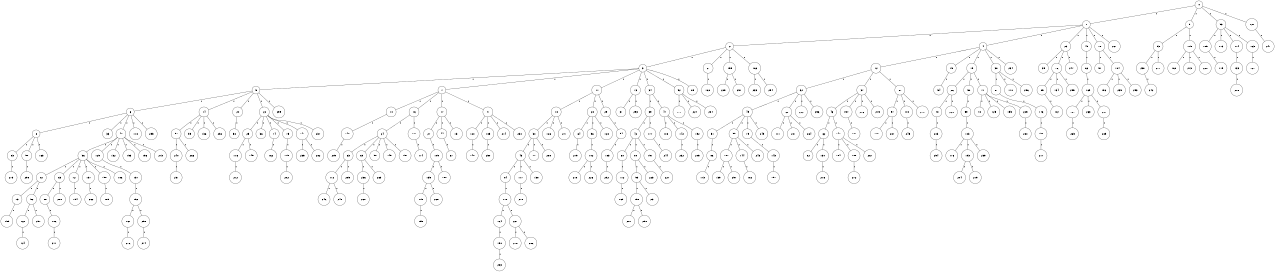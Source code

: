 graph G {
size="8.5,11;"
ratio = "expand;"
fixedsize="true;"
overlap="scale;"
node[shape=circle,width=.12,hight=.12,fontsize=12]
edge[fontsize=12]

0[label=" 0" color=black, pos="2.3075728,2.178224!"];
1[label=" 1" color=black, pos="0.88192516,1.50808!"];
2[label=" 2" color=black, pos="1.8727154,2.8249508!"];
3[label=" 3" color=black, pos="1.7396938,2.098081!"];
4[label=" 4" color=black, pos="0.32084422,2.2445198!"];
5[label=" 5" color=black, pos="1.8078118,0.075872092!"];
6[label=" 6" color=black, pos="0.37207978,1.4741977!"];
7[label=" 7" color=black, pos="1.9773765,1.0031174!"];
8[label=" 8" color=black, pos="2.7507374,0.6481134!"];
9[label=" 9" color=black, pos="0.76917606,1.4888357!"];
10[label=" 10" color=black, pos="0.22625071,1.2235295!"];
11[label=" 11" color=black, pos="0.89124606,2.9321258!"];
12[label=" 12" color=black, pos="0.058274971,1.9211998!"];
13[label=" 13" color=black, pos="1.8128093,1.6941675!"];
14[label=" 14" color=black, pos="1.9155772,0.32583691!"];
15[label=" 15" color=black, pos="2.1098298,2.1779031!"];
16[label=" 16" color=black, pos="2.5102957,1.4932296!"];
17[label=" 17" color=black, pos="1.9822099,1.9213632!"];
18[label=" 18" color=black, pos="1.2958518,2.1744052!"];
19[label=" 19" color=black, pos="0.46650326,2.3991882!"];
20[label=" 20" color=black, pos="1.2831766,2.390865!"];
21[label=" 21" color=black, pos="1.3174599,1.280875!"];
22[label=" 22" color=black, pos="0.25339779,2.1259909!"];
23[label=" 23" color=black, pos="1.9356662,1.2237947!"];
24[label=" 24" color=black, pos="1.1299105,1.7254337!"];
25[label=" 25" color=black, pos="2.6990896,2.320581!"];
26[label=" 26" color=black, pos="2.7916896,2.1820393!"];
27[label=" 27" color=black, pos="1.6015171,2.7829711!"];
28[label=" 28" color=black, pos="0.9016155,1.9806797!"];
29[label=" 29" color=black, pos="0.25886859,0.45211257!"];
30[label=" 30" color=black, pos="1.8682666,0.87549393!"];
31[label=" 31" color=black, pos="0.88199742,1.2498947!"];
32[label=" 32" color=black, pos="1.8163129,2.1240283!"];
33[label=" 33" color=black, pos="1.6221252,2.5103439!"];
34[label=" 34" color=black, pos="2.9395955,1.6720076!"];
35[label=" 35" color=black, pos="0.27361072,2.4258064!"];
36[label=" 36" color=black, pos="1.6288148,1.3943016!"];
37[label=" 37" color=black, pos="2.6680407,2.3999498!"];
38[label=" 38" color=black, pos="2.4245177,1.34024!"];
39[label=" 39" color=black, pos="2.3747323,2.318423!"];
40[label=" 40" color=black, pos="1.565463,0.70644761!"];
41[label=" 41" color=black, pos="0.88706051,0.60140297!"];
42[label=" 42" color=black, pos="1.9091747,2.3677686!"];
43[label=" 43" color=black, pos="1.7283894,2.3580117!"];
44[label=" 44" color=black, pos="1.200061,1.2448876!"];
45[label=" 45" color=black, pos="0.59872751,0.40440902!"];
46[label=" 46" color=black, pos="1.9202811,0.32976026!"];
47[label=" 47" color=black, pos="0.33478377,2.4860585!"];
48[label=" 48" color=black, pos="0.090634456,1.087835!"];
49[label=" 49" color=black, pos="2.4092976,0.80435094!"];
50[label=" 50" color=black, pos="0.96264853,2.5012577!"];
51[label=" 51" color=black, pos="0.96569446,2.048242!"];
52[label=" 52" color=black, pos="0.6115827,1.0338572!"];
53[label=" 53" color=black, pos="2.937967,0.23355539!"];
54[label=" 54" color=black, pos="2.1829153,2.1532614!"];
55[label=" 55" color=black, pos="2.2114989,2.4179458!"];
56[label=" 56" color=black, pos="2.831826,0.2798283!"];
57[label=" 57" color=black, pos="2.1950187,0.55959595!"];
58[label=" 58" color=black, pos="1.2562987,1.8487051!"];
59[label=" 59" color=black, pos="1.9201231,2.3877487!"];
60[label=" 60" color=black, pos="1.1900768,0.74201601!"];
61[label=" 61" color=black, pos="2.8598721,2.9862918!"];
62[label=" 62" color=black, pos="0.53888704,0.56048646!"];
63[label=" 63" color=black, pos="0.7788731,2.0525192!"];
64[label=" 64" color=black, pos="2.4842131,2.8518228!"];
65[label=" 65" color=black, pos="1.4165268,0.83689907!"];
66[label=" 66" color=black, pos="2.4722724,1.8948187!"];
67[label=" 67" color=black, pos="2.5825514,0.92410131!"];
68[label=" 68" color=black, pos="2.7041733,1.900672!"];
69[label=" 69" color=black, pos="1.6416887,2.6068328!"];
70[label=" 70" color=black, pos="2.026517,2.9309617!"];
71[label=" 71" color=black, pos="0.14575152,0.4160892!"];
72[label=" 72" color=black, pos="0.31582847,1.3091964!"];
73[label=" 73" color=black, pos="0.67933066,1.4051808!"];
74[label=" 74" color=black, pos="1.8316997,1.5439986!"];
75[label=" 75" color=black, pos="1.5825669,1.1868793!"];
76[label=" 76" color=black, pos="0.13421722,0.85078555!"];
77[label=" 77" color=black, pos="0.97451508,2.9564817!"];
78[label=" 78" color=black, pos="0.62493754,2.8064222!"];
79[label=" 79" color=black, pos="0.87092429,2.4006537!"];
80[label=" 80" color=black, pos="0.49042331,0.91910801!"];
81[label=" 81" color=black, pos="0.8559456,0.32135705!"];
82[label=" 82" color=black, pos="1.6242883,2.1018964!"];
83[label=" 83" color=black, pos="1.3334555,2.4935954!"];
84[label=" 84" color=black, pos="0.37632704,0.24357868!"];
85[label=" 85" color=black, pos="2.8019992,0.35187419!"];
86[label=" 86" color=black, pos="0.087503725,2.1976258!"];
87[label=" 87" color=black, pos="0.3808077,0.14518077!"];
88[label=" 88" color=black, pos="1.3081296,2.040985!"];
89[label=" 89" color=black, pos="0.38857758,1.8517205!"];
90[label=" 90" color=black, pos="1.2276977,0.21972109!"];
91[label=" 91" color=black, pos="1.2423927,1.0288259!"];
92[label=" 92" color=black, pos="2.0576974,0.96956187!"];
93[label=" 93" color=black, pos="0.47246498,1.2866334!"];
94[label=" 94" color=black, pos="2.4797324,0.51839671!"];
95[label=" 95" color=black, pos="1.0825388,2.7317711!"];
96[label=" 96" color=black, pos="0.72786627,1.5547437!"];
97[label=" 97" color=black, pos="2.1350981,0.12930974!"];
98[label=" 98" color=black, pos="0.3600812,2.923949!"];
99[label=" 99" color=black, pos="2.0623473,1.2211937!"];
100[label=" 100" color=black, pos="1.2251795,0.97974138!"];
101[label=" 101" color=black, pos="1.5121916,1.2576132!"];
102[label=" 102" color=black, pos="1.7506341,0.8524641!"];
103[label=" 103" color=black, pos="2.4395874,0.22384141!"];
104[label=" 104" color=black, pos="2.3569913,1.2838976!"];
105[label=" 105" color=black, pos="1.1850493,0.85488523!"];
106[label=" 106" color=black, pos="0.76223812,0.14760443!"];
107[label=" 107" color=black, pos="2.7316091,2.9446302!"];
108[label=" 108" color=black, pos="1.5595536,0.6544332!"];
109[label=" 109" color=black, pos="0.19074637,0.063669224!"];
110[label=" 110" color=black, pos="2.6880564,0.77455346!"];
111[label=" 111" color=black, pos="2.5003685,2.2950975!"];
112[label=" 112" color=black, pos="1.77698,1.3494493!"];
113[label=" 113" color=black, pos="0.99220232,1.5071598!"];
114[label=" 114" color=black, pos="0.98316873,2.5790259!"];
115[label=" 115" color=black, pos="2.0235623,0.67156656!"];
116[label=" 116" color=black, pos="1.4480276,1.6548612!"];
117[label=" 117" color=black, pos="0.23804619,1.5801545!"];
118[label=" 118" color=black, pos="1.6346637,0.05374634!"];
119[label=" 119" color=black, pos="2.3531028,1.9923921!"];
120[label=" 120" color=black, pos="1.9278389,1.092112!"];
121[label=" 121" color=black, pos="0.54617592,0.67448163!"];
122[label=" 122" color=black, pos="1.2540361,1.2441225!"];
123[label=" 123" color=black, pos="1.7771635,2.8607143!"];
124[label=" 124" color=black, pos="0.24168887,0.86396505!"];
125[label=" 125" color=black, pos="0.2341059,1.4058376!"];
126[label=" 126" color=black, pos="2.7988274,1.0038019!"];
127[label=" 127" color=black, pos="1.8084278,0.28201294!"];
128[label=" 128" color=black, pos="0.33803541,1.6563078!"];
129[label=" 129" color=black, pos="2.9733968,2.413556!"];
130[label=" 130" color=black, pos="1.5842969,2.5050312!"];
131[label=" 131" color=black, pos="0.57336763,0.58665158!"];
132[label=" 132" color=black, pos="0.88132109,2.2947916!"];
133[label=" 133" color=black, pos="1.8947361,0.98419661!"];
134[label=" 134" color=black, pos="2.1602131,2.8454938!"];
135[label=" 135" color=black, pos="0.98419251,2.7049075!"];
136[label=" 136" color=black, pos="2.5016317,2.2064393!"];
137[label=" 137" color=black, pos="1.6920048,2.7024613!"];
138[label=" 138" color=black, pos="0.27767379,0.6377622!"];
139[label=" 139" color=black, pos="1.5732381,1.6660979!"];
140[label=" 140" color=black, pos="0.67503043,2.5699862!"];
141[label=" 141" color=black, pos="1.6615187,0.26333013!"];
142[label=" 142" color=black, pos="1.5421813,0.79037271!"];
143[label=" 143" color=black, pos="0.23633058,1.8486017!"];
144[label=" 144" color=black, pos="1.8564956,1.2129907!"];
145[label=" 145" color=black, pos="0.67503626,0.82480213!"];
146[label=" 146" color=black, pos="0.12294456,1.8037515!"];
147[label=" 147" color=black, pos="2.6869781,0.15074191!"];
148[label=" 148" color=black, pos="0.43073889,1.9317751!"];
149[label=" 149" color=black, pos="1.2749109,0.91398935!"];
150[label=" 150" color=black, pos="0.30392912,0.34346606!"];
151[label=" 151" color=black, pos="1.1996423,1.2782219!"];
152[label=" 152" color=black, pos="1.2471088,2.6046383!"];
153[label=" 153" color=black, pos="1.4066646,0.8748551!"];
154[label=" 154" color=black, pos="1.8920048,0.22579189!"];
155[label=" 155" color=black, pos="2.148456,1.9409915!"];
156[label=" 156" color=black, pos="0.097261915,2.6714524!"];
157[label=" 157" color=black, pos="2.0678718,2.1892651!"];
158[label=" 158" color=black, pos="1.2898038,2.9120607!"];
159[label=" 159" color=black, pos="1.7247989,2.5455841!"];
160[label=" 160" color=black, pos="1.6814952,0.89405279!"];
161[label=" 161" color=black, pos="1.5796629,1.6177691!"];
162[label=" 162" color=black, pos="0.44751447,1.0506507!"];
163[label=" 163" color=black, pos="2.2200947,1.1751653!"];
164[label=" 164" color=black, pos="0.86440873,0.68952951!"];
165[label=" 165" color=black, pos="1.4320595,1.3040815!"];
166[label=" 166" color=black, pos="2.4115257,1.2113095!"];
167[label=" 167" color=black, pos="1.4064248,0.10823239!"];
168[label=" 168" color=black, pos="1.907116,2.1760798!"];
169[label=" 169" color=black, pos="1.7711931,1.9584467!"];
170[label=" 170" color=black, pos="0.63740985,2.814678!"];
171[label=" 171" color=black, pos="1.0007395,1.1748613!"];
172[label=" 172" color=black, pos="2.836461,1.7974288!"];
173[label=" 173" color=black, pos="1.7431853,2.9903838!"];
174[label=" 174" color=black, pos="1.3176524,0.29103573!"];
175[label=" 175" color=black, pos="1.9585869,0.81199719!"];
176[label=" 176" color=black, pos="1.4015533,1.3524819!"];
177[label=" 177" color=black, pos="2.7819259,0.3914539!"];
178[label=" 178" color=black, pos="0.3200259,0.27684037!"];
179[label=" 179" color=black, pos="2.1959752,0.18591357!"];
180[label=" 180" color=black, pos="1.3160924,1.3009567!"];
181[label=" 181" color=black, pos="1.0848526,1.2139888!"];
182[label=" 182" color=black, pos="1.4930338,2.1265823!"];
183[label=" 183" color=black, pos="1.9042927,1.3173236!"];
184[label=" 184" color=black, pos="1.9266565,2.4785923!"];
185[label=" 185" color=black, pos="1.9807341,0.12791821!"];
186[label=" 186" color=black, pos="1.0761781,2.6215253!"];
187[label=" 187" color=black, pos="2.8564602,1.3045894!"];
188[label=" 188" color=black, pos="0.79078124,0.23183035!"];
189[label=" 189" color=black, pos="1.8968866,1.2781389!"];
190[label=" 190" color=black, pos="2.9508437,0.84154106!"];
191[label=" 191" color=black, pos="2.3433006,0.16098234!"];
192[label=" 192" color=black, pos="1.8286702,1.9785396!"];
193[label=" 193" color=black, pos="0.50962091,1.1101642!"];
194[label=" 194" color=black, pos="0.51121636,1.8579523!"];
195[label=" 195" color=black, pos="1.5391285,1.5402292!"];
196[label=" 196" color=black, pos="2.7680878,1.2055436!"];
197[label=" 197" color=black, pos="1.2178787,2.0548948!"];
198[label=" 198" color=black, pos="1.8884036,0.023858765!"];
199[label=" 199" color=black, pos="0.055300517,2.5016614!"];
200[label=" 200" color=black, pos="0.82441578,0.69337495!"];
201[label=" 201" color=black, pos="2.5866587,1.9198357!"];
202[label=" 202" color=black, pos="0.53522873,2.4655517!"];
203[label=" 203" color=black, pos="2.9403298,0.40426692!"];
204[label=" 204" color=black, pos="2.7778404,0.37339202!"];
205[label=" 205" color=black, pos="0.093492955,0.16444148!"];
206[label=" 206" color=black, pos="1.3247226,1.2136009!"];
207[label=" 207" color=black, pos="2.3731413,0.26399386!"];
208[label=" 208" color=black, pos="1.1954632,1.5315938!"];
209[label=" 209" color=black, pos="0.76090797,2.8799971!"];
210[label=" 210" color=black, pos="2.2292176,0.3704939!"];
211[label=" 211" color=black, pos="2.3513296,2.8779649!"];
212[label=" 212" color=black, pos="1.3845713,2.1248891!"];
213[label=" 213" color=black, pos="1.6796438,2.4599609!"];
214[label=" 214" color=black, pos="1.4776308,0.38438955!"];
215[label=" 215" color=black, pos="2.388824,2.0483293!"];
216[label=" 216" color=black, pos="2.6057522,0.36640919!"];
217[label=" 217" color=black, pos="2.0313526,2.6627969!"];
218[label=" 218" color=black, pos="0.59195499,0.43011753!"];
219[label=" 219" color=black, pos="2.8080516,0.072454581!"];
220[label=" 220" color=black, pos="1.5594394,0.67068715!"];
221[label=" 221" color=black, pos="0.4866742,1.2434495!"];
222[label=" 222" color=black, pos="2.8042097,1.8150771!"];
223[label=" 223" color=black, pos="0.2762225,1.7773209!"];
224[label=" 224" color=black, pos="0.44332947,2.2486349!"];
225[label=" 225" color=black, pos="0.39013638,0.73525229!"];
226[label=" 226" color=black, pos="2.9447225,0.92537596!"];
227[label=" 227" color=black, pos="2.4734523,0.94539703!"];
228[label=" 228" color=black, pos="1.1951742,0.27197484!"];
229[label=" 229" color=black, pos="2.7467322,2.6461534!"];
230[label=" 230" color=black, pos="2.1432635,2.7439756!"];
231[label=" 231" color=black, pos="2.3246369,2.3014607!"];
232[label=" 232" color=black, pos="2.6650267,2.2426484!"];
233[label=" 233" color=black, pos="0.46152737,1.0372544!"];
234[label=" 234" color=black, pos="2.1432706,2.159024!"];
235[label=" 235" color=black, pos="1.9604609,2.6496145!"];
236[label=" 236" color=black, pos="2.7205052,0.83748348!"];
237[label=" 237" color=black, pos="0.43701376,2.0181793!"];
238[label=" 238" color=black, pos="0.94486736,2.9997632!"];
239[label=" 239" color=black, pos="1.2834514,2.0374706!"];
240[label=" 240" color=black, pos="1.8513196,1.0036411!"];
241[label=" 241" color=black, pos="0.25801979,0.71909683!"];
242[label=" 242" color=black, pos="2.0035259,0.018013181!"];
243[label=" 243" color=black, pos="0.98254195,1.1196219!"];
244[label=" 244" color=black, pos="1.5892171,1.1702846!"];
245[label=" 245" color=black, pos="2.4407422,0.60650808!"];
246[label=" 246" color=black, pos="0.95061884,1.6551138!"];
247[label=" 247" color=black, pos="1.9074953,0.18254838!"];
248[label=" 248" color=black, pos="1.9727035,0.071661761!"];
249[label=" 249" color=black, pos="2.227085,2.6320136!"];
250[label=" 250" color=black, pos="1.6688795,0.19459768!"];
251[label=" 251" color=black, pos="1.3176545,1.3544686!"];
252[label=" 252" color=black, pos="2.2713249,0.93310238!"];
253[label=" 253" color=black, pos="1.7132172,0.097676633!"];
254[label=" 254" color=black, pos="1.1458818,1.8979063!"];
255[label=" 255" color=black, pos="1.4453749,1.8121919!"];
256[label=" 256" color=black, pos="1.2666442,1.6488016!"];
257[label=" 257" color=black, pos="2.6746123,1.7243401!"];
258[label=" 258" color=black, pos="1.930842,2.9949131!"];
259[label=" 259" color=black, pos="2.2331574,1.155368!"];
260[label=" 260" color=black, pos="1.874135,2.2165493!"];
261[label=" 261" color=black, pos="0.62808081,1.2511882!"];
262[label=" 262" color=black, pos="2.0670164,0.82733966!"];
263[label=" 263" color=black, pos="2.2295492,1.9304696!"];
264[label=" 264" color=black, pos="0.52338523,0.98992261!"];
265[label=" 265" color=black, pos="1.8600863,1.5414892!"];
266[label=" 266" color=black, pos="1.6332006,0.0394247!"];
267[label=" 267" color=black, pos="2.8857841,0.37084018!"];
268[label=" 268" color=black, pos="1.283263,0.3472713!"];
269[label=" 269" color=black, pos="0.90161545,1.6853065!"];
270[label=" 270" color=black, pos="1.747554,1.4810231!"];
271[label=" 271" color=black, pos="1.1521777,0.47329654!"];
272[label=" 272" color=black, pos="0.9907638,2.8735604!"];
273[label=" 273" color=black, pos="0.17748189,2.6417784!"];
274[label=" 274" color=black, pos="0.95145195,2.6770404!"];
275[label=" 275" color=black, pos="1.8759958,1.5971552!"];
276[label=" 276" color=black, pos="1.6352701,0.070602675!"];
277[label=" 277" color=black, pos="0.54288597,1.5055174!"];
278[label=" 278" color=black, pos="2.2685552,0.26754311!"];
279[label=" 279" color=black, pos="0.39803315,1.0962958!"];
280[label=" 280" color=black, pos="2.2040588,1.2396471!"];
281[label=" 281" color=black, pos="2.3849058,2.1922232!"];
282[label=" 282" color=black, pos="2.5626285,1.1735938!"];
283[label=" 283" color=black, pos="0.91714415,2.5978831!"];
284[label=" 284" color=black, pos="2.7151755,1.0892998!"];
285[label=" 285" color=black, pos="2.4243949,2.5485014!"];
286[label=" 286" color=black, pos="2.5813577,1.1136831!"];
287[label=" 287" color=black, pos="2.5568842,1.3681878!"];
288[label=" 288" color=black, pos="1.1798351,2.1424837!"];
289[label=" 289" color=black, pos="2.4892603,0.9010987!"];
290[label=" 290" color=black, pos="2.2039704,1.4905131!"];
291[label=" 291" color=black, pos="1.8454415,0.67352877!"];
292[label=" 292" color=black, pos="0.75688202,2.8186785!"];
293[label=" 293" color=black, pos="1.3576457,0.87422709!"];
294[label=" 294" color=black, pos="0.18322437,1.9183942!"];
295[label=" 295" color=black, pos="0.1978891,0.50105151!"];
296[label=" 296" color=black, pos="1.8944168,1.9424652!"];
297[label=" 297" color=black, pos="2.978242,1.4355659!"];
298[label=" 298" color=black, pos="2.9182564,1.3033269!"];
299[label=" 299" color=black, pos="0.014475226,2.3243149!"];
0--1[label="1"]
0--9[label="1"]
0--53[label="1"]
0--121[label="1"]
1--2[label="1"]
1--4[label="1"]
1--23[label="1"]
1--45[label="1"]
1--70[label="1"]
1--261[label="1"]
2--3[label="1"]
2--21[label="1"]
2--159[label="1"]
2--166[label="1"]
3--5[label="1"]
3--7[label="1"]
3--11[label="1"]
3--13[label="1"]
3--34[label="1"]
3--52[label="1"]
3--89[label="1"]
4--12[label="1"]
4--15[label="1"]
4--19[label="1"]
4--38[label="1"]
4--234[label="1"]
5--6[label="1"]
5--14[label="1"]
5--20[label="1"]
5--22[label="1"]
5--299[label="1"]
6--8[label="1"]
6--33[label="1"]
6--40[label="1"]
6--118[label="1"]
6--295[label="1"]
7--10[label="1"]
7--16[label="1"]
7--17[label="1"]
7--41[label="1"]
8--83[label="1"]
8--90[label="1"]
8--163[label="1"]
9--93[label="1"]
9--119[label="1"]
10--148[label="1"]
11--18[label="1"]
11--28[label="1"]
11--29[label="1"]
12--32[label="1"]
12--37[label="1"]
12--87[label="1"]
13--31[label="1"]
13--293[label="1"]
14--57[label="1"]
14--99[label="1"]
14--136[label="1"]
14--252[label="1"]
15--54[label="1"]
16--24[label="1"]
16--101[label="1"]
17--27[label="1"]
17--44[label="1"]
17--131[label="1"]
18--30[label="1"]
18--126[label="1"]
18--271[label="1"]
19--26[label="1"]
19--50[label="1"]
19--71[label="1"]
20--58[label="1"]
21--168[label="1"]
22--25[label="1"]
22--36[label="1"]
22--74[label="1"]
22--75[label="1"]
22--141[label="1"]
22--237[label="1"]
23--35[label="1"]
23--76[label="1"]
23--247[label="1"]
24--63[label="1"]
24--69[label="1"]
24--98[label="1"]
24--149[label="1"]
24--151[label="1"]
25--116[label="1"]
25--145[label="1"]
26--48[label="1"]
26--228[label="1"]
27--109[label="1"]
28--64[label="1"]
28--96[label="1"]
28--128[label="1"]
29--94[label="1"]
30--43[label="1"]
30--77[label="1"]
30--288[label="1"]
32--49[label="1"]
32--68[label="1"]
32--222[label="1"]
32--256[label="1"]
34--39[label="1"]
34--47[label="1"]
37--46[label="1"]
37--154[label="1"]
37--206[label="1"]
37--215[label="1"]
38--81[label="1"]
38--170[label="1"]
38--296[label="1"]
39--42[label="1"]
39--177[label="1"]
40--56[label="1"]
40--129[label="1"]
40--132[label="1"]
40--153[label="1"]
40--156[label="1"]
40--273[label="1"]
41--120[label="1"]
41--185[label="1"]
41--214[label="1"]
41--230[label="1"]
42--60[label="1"]
42--80[label="1"]
42--191[label="1"]
43--84[label="1"]
43--117[label="1"]
43--138[label="1"]
44--67[label="1"]
45--66[label="1"]
46--62[label="1"]
46--147[label="1"]
47--108[label="1"]
47--142[label="1"]
47--192[label="1"]
48--203[label="1"]
49--51[label="1"]
49--55[label="1"]
49--79[label="1"]
49--249[label="1"]
50--59[label="1"]
51--86[label="1"]
52--171[label="1"]
52--224[label="1"]
52--284[label="1"]
53--105[label="1"]
53--113[label="1"]
53--114[label="1"]
53--123[label="1"]
55--107[label="1"]
55--144[label="1"]
55--243[label="1"]
56--61[label="1"]
56--65[label="1"]
56--72[label="1"]
56--157[label="1"]
56--158[label="1"]
56--186[label="1"]
57--240[label="1"]
57--266[label="1"]
59--103[label="1"]
60--112[label="1"]
61--73[label="1"]
61--92[label="1"]
62--82[label="1"]
62--130[label="1"]
63--172[label="1"]
63--285[label="1"]
64--279[label="1"]
65--88[label="1"]
65--200[label="1"]
66--165[label="1"]
68--111[label="1"]
68--201[label="1"]
68--264[label="1"]
69--236[label="1"]
69--265[label="1"]
70--91[label="1"]
70--104[label="1"]
71--78[label="1"]
71--125[label="1"]
71--155[label="1"]
71--225[label="1"]
72--194[label="1"]
73--199[label="1"]
74--162[label="1"]
75--179[label="1"]
76--85[label="1"]
76--134[label="1"]
76--255[label="1"]
79--143[label="1"]
80--95[label="1"]
80--223[label="1"]
81--146[label="1"]
83--275[label="1"]
84--110[label="1"]
85--167[label="1"]
86--173[label="1"]
87--97[label="1"]
87--100[label="1"]
87--270[label="1"]
88--106[label="1"]
90--298[label="1"]
92--122[label="1"]
92--257[label="1"]
93--238[label="1"]
93--277[label="1"]
94--183[label="1"]
95--150[label="1"]
95--231[label="1"]
96--102[label="1"]
97--178[label="1"]
97--287[label="1"]
100--245[label="1"]
101--174[label="1"]
102--218[label="1"]
102--226[label="1"]
103--176[label="1"]
103--193[label="1"]
103--259[label="1"]
104--196[label="1"]
104--239[label="1"]
104--253[label="1"]
105--115[label="1"]
106--211[label="1"]
107--139[label="1"]
107--297[label="1"]
109--135[label="1"]
109--180[label="1"]
110--164[label="1"]
110--221[label="1"]
112--169[label="1"]
114--133[label="1"]
116--212[label="1"]
117--210[label="1"]
119--160[label="1"]
119--213[label="1"]
119--220[label="1"]
120--140[label="1"]
121--241[label="1"]
122--124[label="1"]
123--127[label="1"]
129--137[label="1"]
130--216[label="1"]
133--208[label="1"]
135--175[label="1"]
135--268[label="1"]
137--152[label="1"]
141--235[label="1"]
141--282[label="1"]
142--232[label="1"]
143--197[label="1"]
144--182[label="1"]
146--198[label="1"]
147--184[label="1"]
147--188[label="1"]
147--267[label="1"]
148--209[label="1"]
150--207[label="1"]
150--290[label="1"]
152--161[label="1"]
152--258[label="1"]
154--181[label="1"]
157--262[label="1"]
158--189[label="1"]
159--229[label="1"]
159--291[label="1"]
161--276[label="1"]
164--190[label="1"]
165--187[label="1"]
165--263[label="1"]
165--281[label="1"]
166--233[label="1"]
166--254[label="1"]
172--246[label="1"]
172--248[label="1"]
175--195[label="1"]
177--244[label="1"]
179--202[label="1"]
183--292[label="1"]
185--250[label="1"]
187--269[label="1"]
188--272[label="1"]
190--283[label="1"]
191--227[label="1"]
192--205[label="1"]
193--204[label="1"]
193--219[label="1"]
198--217[label="1"]
203--294[label="1"]
221--278[label="1"]
221--286[label="1"]
225--280[label="1"]
236--260[label="1"]
238--242[label="1"]
240--251[label="1"]
258--274[label="1"]
281--289[label="1"]

}
